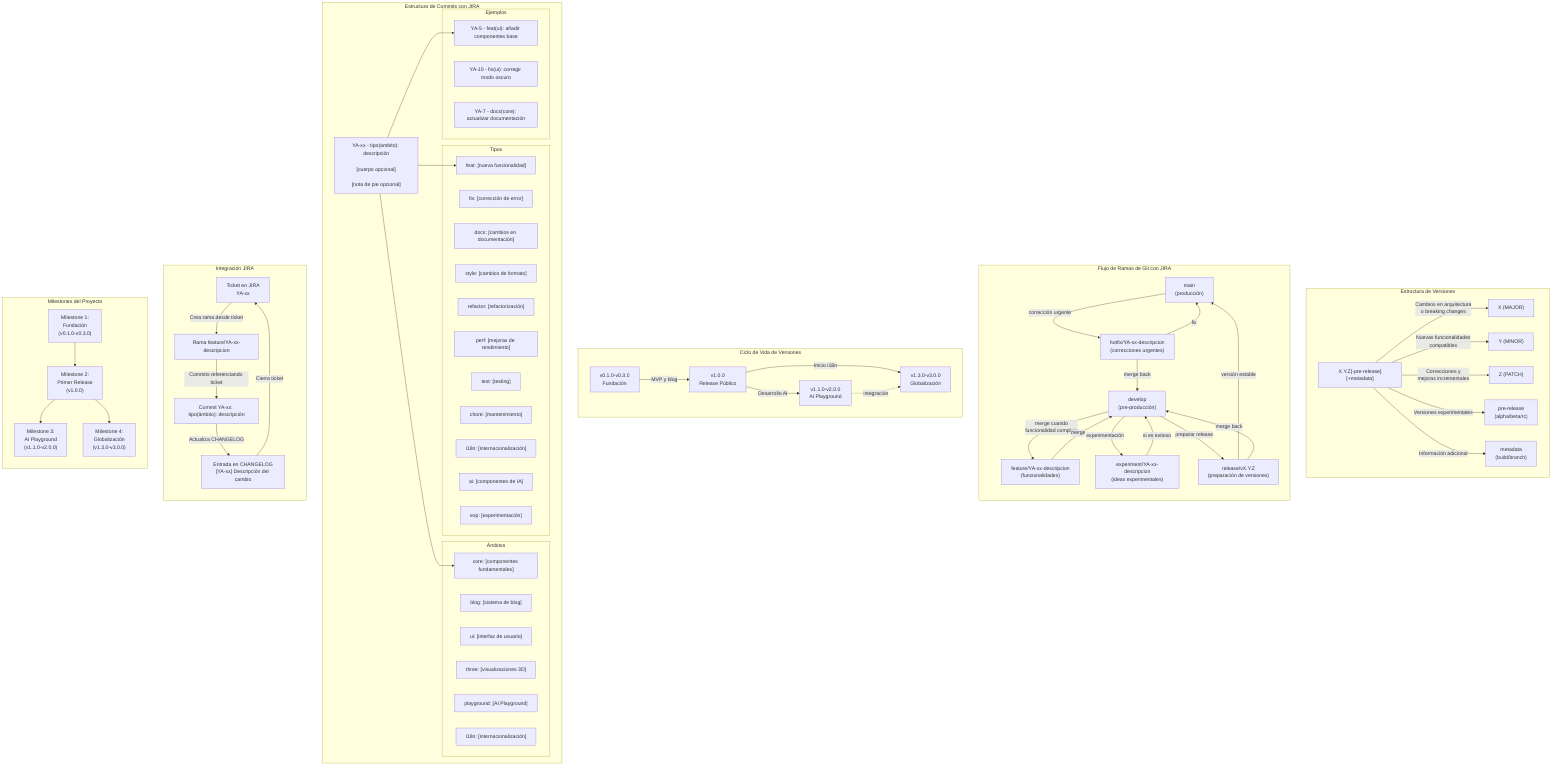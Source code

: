 flowchart TB
    subgraph "Estructura de Versiones"
        direction LR
        V["X.Y.Z[-pre-release][+metadata]"]
        V -->|"Cambios en arquitectura<br>o breaking changes"| X["X (MAJOR)"]
        V -->|"Nuevas funcionalidades<br>compatibles"| Y["Y (MINOR)"]
        V -->|"Correcciones y<br>mejoras incrementales"| Z["Z (PATCH)"]
        V -->|"Versiones experimentales"| P["pre-release<br>(alpha/beta/rc)"]
        V -->|"Información adicional"| M["metadata<br>(build/branch)"]
    end

    subgraph "Flujo de Ramas de Git con JIRA"
        direction TB
        main["main<br>(producción)"]
        develop["develop<br>(pre-producción)"]
        feature["feature/YA-xx-descripcion<br>(funcionalidades)"]
        experiment["experiment/YA-xx-descripcion<br>(ideas experimentales)"]
        release["release/vX.Y.Z<br>(preparación de versiones)"]
        hotfix["hotfix/YA-xx-descripcion<br>(correcciones urgentes)"]

        develop -->|"merge cuando<br>funcionalidad completa"| feature
        feature -->|"merge"| develop
        develop -->|"experimentación"| experiment
        experiment -->|"si es exitoso"| develop
        develop -->|"preparar release"| release
        release -->|"versión estable"| main
        release -->|"merge back"| develop
        main -->|"corrección urgente"| hotfix
        hotfix -->|"fix"| main
        hotfix -->|"merge back"| develop
    end

    subgraph "Ciclo de Vida de Versiones"
        direction LR
        v010["v0.1.0-v0.3.0<br>Fundación"]
        v100["v1.0.0<br>Release Público"]
        v110["v1.1.0-v2.0.0<br>AI Playground"]
        v130["v1.3.0-v3.0.0<br>Globalización"]

        v010 -->|"MVP y blog"| v100
        v100 -->|"Desarrollo AI"| v110
        v100 -->|"Inicio i18n"| v130
        v110 -.->|"integración"| v130
    end

    subgraph "Estructura de Commits con JIRA"
        C["YA-xx - tipo(ambito): descripción<br><br>[cuerpo opcional]<br><br>[nota de pie opcional]"]

        subgraph "Tipos"
            T1["feat: [nueva funcionalidad]"]
            T2["fix: [corrección de error]"]
            T3["docs: [cambios en documentación]"]
            T4["style: [cambios de formato]"]
            T5["refactor: [refactorización]"]
            T6["perf: [mejoras de rendimiento]"]
            T7["test: [testing]"]
            T8["chore: [mantenimiento]"]
            T9["i18n: [internacionalización]"]
            T10["ai: [componentes de IA]"]
            T11["exp: [experimentación]"]
        end

        subgraph "Ámbitos"
            S1["core: [componentes fundamentales]"]
            S2["blog: [sistema de blog]"]
            S3["ui: [interfaz de usuario]"]
            S4["three: [visualizaciones 3D]"]
            S5["playground: [AI Playground]"]
            S6["i18n: [internacionalización]"]
        end

        subgraph "Ejemplos"
            E1["YA-5 - feat(ui): añadir componentes base"]
            E2["YA-10 - fix(ui): corregir modo oscuro"]
            E3["YA-7 - docs(core): actualizar documentación"]
        end

        C --> T1
        C --> S1
        C --> E1
    end

    subgraph "Integración JIRA"
        direction TB
        J1["Ticket en JIRA<br>YA-xx"]
        J2["Rama feature/YA-xx-descripcion"]
        J3["Commit YA-xx: tipo(ámbito): descripción"]
        J4["Entrada en CHANGELOG<br>[YA-xx] Descripción del cambio"]

        J1 -->|"Crea rama desde ticket"| J2
        J2 -->|"Commits referenciando ticket"| J3
        J3 -->|"Actualiza CHANGELOG"| J4
        J4 -->|"Cierra ticket"| J1
    end

    subgraph "Milestones del Proyecto"
        direction TB
        M1["Milestone 1:<br>Fundación<br>(v0.1.0-v0.3.0)"]
        M2["Milestone 2:<br>Primer Release<br>(v1.0.0)"]
        M3["Milestone 3:<br>AI Playground<br>(v1.1.0-v2.0.0)"]
        M4["Milestone 4:<br>Globalización<br>(v1.3.0-v3.0.0)"]

        M1 --> M2 --> M3
        M2 --> M4
    end